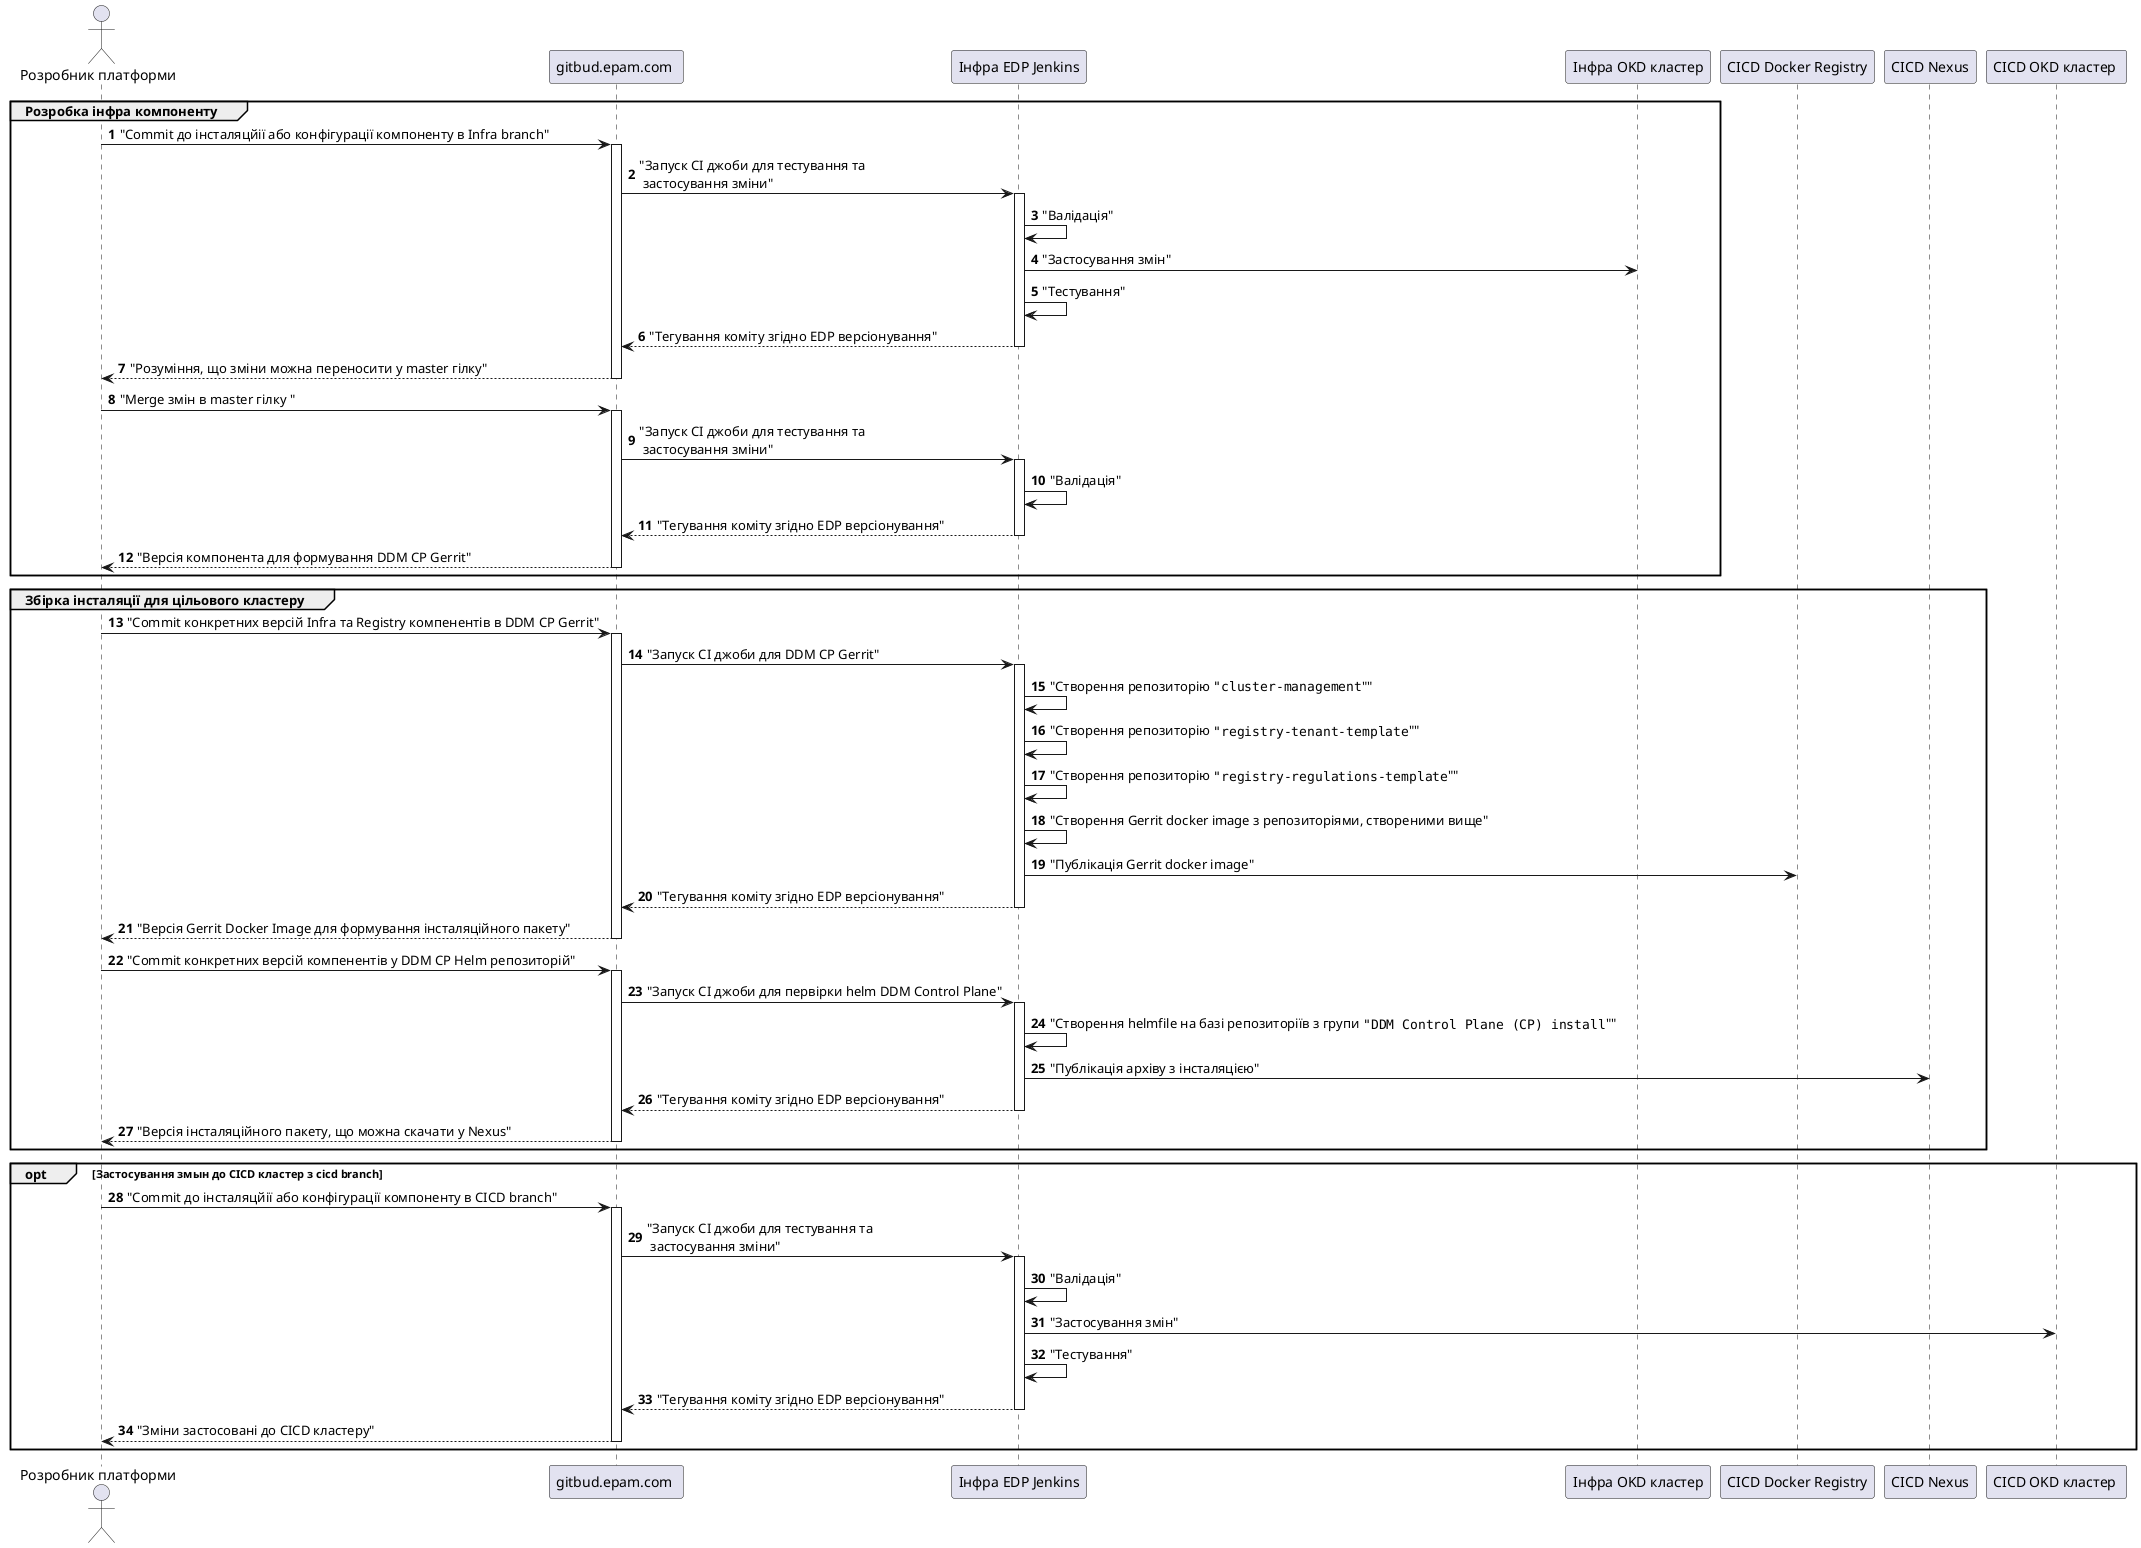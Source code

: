 @startuml
actor "Розробник платформи" as devops order 10
participant "gitbud.epam.com " as gitbud  order 30
participant "Інфра EDP Jenkins" as infra_jenkins  order 40
participant "Інфра OKD кластер" as infra_cluster  order 50
participant "CICD Docker Registry" as cicd_docker_registry  order 60
participant "CICD Nexus" as cicd_nexus  order 70
participant "CICD OKD кластер " as cicd_cluster  order 80

autonumber

group Розробка інфра компоненту
  devops -> gitbud: "Commit до інсталяцйії або конфігурації компоненту в Infra branch"
  activate gitbud
    gitbud -> infra_jenkins: "Запуск CI джоби для тестування та\n застосування зміни"
    activate infra_jenkins
      infra_jenkins -> infra_jenkins: "Валідація"
      infra_jenkins -> infra_cluster: "Застосування змін"
      infra_jenkins -> infra_jenkins: "Тестування"
      gitbud <-- infra_jenkins: "Тегування коміту згідно EDP версіонування"
    deactivate infra_jenkins
    devops <-- gitbud: "Розуміння, що зміни можна переносити у master гілку"
  deactivate gitbud
  devops -> gitbud: "Merge змін в master гілку "
  activate gitbud
    gitbud -> infra_jenkins: "Запуск CI джоби для тестування та\n застосування зміни"
    activate infra_jenkins
      infra_jenkins -> infra_jenkins: "Валідація"
      gitbud <-- infra_jenkins: "Тегування коміту згідно EDP версіонування"
    deactivate infra_jenkins
    devops <-- gitbud: "Версія компонента для формування DDM CP Gerrit"
  deactivate gitbud
end

group Збірка інсталяції для цільового кластеру
  devops -> gitbud: "Commit конкретних версій Infra та Registry компенентів в DDM CP Gerrit"
  activate gitbud
    gitbud -> infra_jenkins: "Запуск CI джоби для DDM CP Gerrit"
    activate infra_jenkins
      infra_jenkins -> infra_jenkins: "Створення репозиторію """cluster-management""""
      infra_jenkins -> infra_jenkins: "Створення репозиторію """registry-tenant-template""""
      infra_jenkins -> infra_jenkins: "Створення репозиторію """registry-regulations-template""""
      infra_jenkins -> infra_jenkins: "Створення Gerrit docker image з репозиторіями, створеними вище"
      infra_jenkins -> cicd_docker_registry: "Публікація Gerrit docker image"
      gitbud <-- infra_jenkins: "Тегування коміту згідно EDP версіонування"
    deactivate infra_jenkins
    devops <-- gitbud: "Версія Gerrit Docker Image для формування інсталяційного пакету"
  deactivate gitbud
  devops -> gitbud: "Commit конкретних версій компенентів у DDM CP Helm репозиторій"
  activate gitbud
  gitbud -> infra_jenkins: "Запуск CI джоби для первірки helm DDM Control Plane"
    activate infra_jenkins
      infra_jenkins -> infra_jenkins: "Створення helmfile на базі репозиторіїв з групи """DDM Control Plane (CP) install""""
      infra_jenkins -> cicd_nexus: "Публікація архіву з інсталяцією"
      gitbud <-- infra_jenkins: "Тегування коміту згідно EDP версіонування"
    deactivate infra_jenkins
    devops <-- gitbud: "Версія інсталяційного пакету, що можна скачати у Nexus"
  deactivate gitbud
end


opt Застосування змын до CICD кластер з cicd branch
  devops -> gitbud: "Commit до інсталяцйії або конфігурації компоненту в CICD branch"
  activate gitbud
    gitbud -> infra_jenkins: "Запуск CI джоби для тестування та\n застосування зміни"
    activate infra_jenkins
      infra_jenkins -> infra_jenkins: "Валідація"
      infra_jenkins -> cicd_cluster: "Застосування змін"
      infra_jenkins -> infra_jenkins: "Тестування"
      gitbud <-- infra_jenkins: "Тегування коміту згідно EDP версіонування"
    deactivate infra_jenkins
    devops <-- gitbud: "Зміни застосовані до CICD кластеру"
  deactivate gitbud
end

@enduml